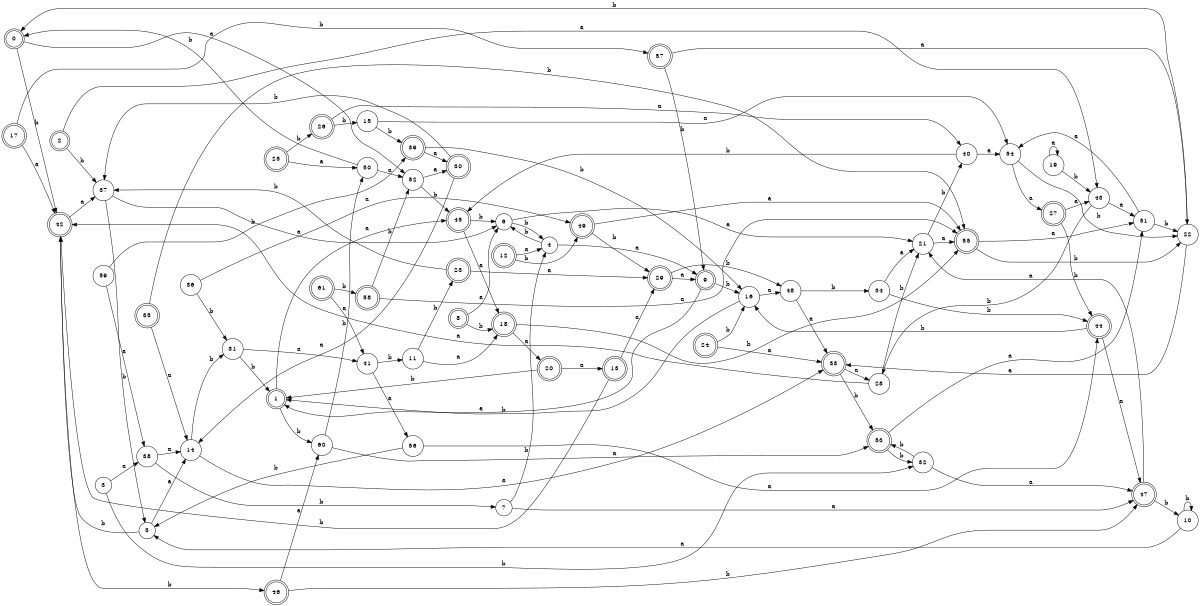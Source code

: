 digraph n50_4 {
__start0 [label="" shape="none"];

rankdir=LR;
size="8,5";

s0 [style="rounded,filled", color="black", fillcolor="white" shape="doublecircle", label="0"];
s1 [style="rounded,filled", color="black", fillcolor="white" shape="doublecircle", label="1"];
s2 [style="rounded,filled", color="black", fillcolor="white" shape="doublecircle", label="2"];
s3 [style="filled", color="black", fillcolor="white" shape="circle", label="3"];
s4 [style="filled", color="black", fillcolor="white" shape="circle", label="4"];
s5 [style="filled", color="black", fillcolor="white" shape="circle", label="5"];
s6 [style="filled", color="black", fillcolor="white" shape="circle", label="6"];
s7 [style="filled", color="black", fillcolor="white" shape="circle", label="7"];
s8 [style="rounded,filled", color="black", fillcolor="white" shape="doublecircle", label="8"];
s9 [style="rounded,filled", color="black", fillcolor="white" shape="doublecircle", label="9"];
s10 [style="filled", color="black", fillcolor="white" shape="circle", label="10"];
s11 [style="filled", color="black", fillcolor="white" shape="circle", label="11"];
s12 [style="rounded,filled", color="black", fillcolor="white" shape="doublecircle", label="12"];
s13 [style="rounded,filled", color="black", fillcolor="white" shape="doublecircle", label="13"];
s14 [style="filled", color="black", fillcolor="white" shape="circle", label="14"];
s15 [style="filled", color="black", fillcolor="white" shape="circle", label="15"];
s16 [style="filled", color="black", fillcolor="white" shape="circle", label="16"];
s17 [style="rounded,filled", color="black", fillcolor="white" shape="doublecircle", label="17"];
s18 [style="rounded,filled", color="black", fillcolor="white" shape="doublecircle", label="18"];
s19 [style="filled", color="black", fillcolor="white" shape="circle", label="19"];
s20 [style="rounded,filled", color="black", fillcolor="white" shape="doublecircle", label="20"];
s21 [style="filled", color="black", fillcolor="white" shape="circle", label="21"];
s22 [style="filled", color="black", fillcolor="white" shape="circle", label="22"];
s23 [style="rounded,filled", color="black", fillcolor="white" shape="doublecircle", label="23"];
s24 [style="rounded,filled", color="black", fillcolor="white" shape="doublecircle", label="24"];
s25 [style="rounded,filled", color="black", fillcolor="white" shape="doublecircle", label="25"];
s26 [style="rounded,filled", color="black", fillcolor="white" shape="doublecircle", label="26"];
s27 [style="rounded,filled", color="black", fillcolor="white" shape="doublecircle", label="27"];
s28 [style="filled", color="black", fillcolor="white" shape="circle", label="28"];
s29 [style="rounded,filled", color="black", fillcolor="white" shape="doublecircle", label="29"];
s30 [style="rounded,filled", color="black", fillcolor="white" shape="doublecircle", label="30"];
s31 [style="filled", color="black", fillcolor="white" shape="circle", label="31"];
s32 [style="filled", color="black", fillcolor="white" shape="circle", label="32"];
s33 [style="rounded,filled", color="black", fillcolor="white" shape="doublecircle", label="33"];
s34 [style="filled", color="black", fillcolor="white" shape="circle", label="34"];
s35 [style="rounded,filled", color="black", fillcolor="white" shape="doublecircle", label="35"];
s36 [style="filled", color="black", fillcolor="white" shape="circle", label="36"];
s37 [style="filled", color="black", fillcolor="white" shape="circle", label="37"];
s38 [style="filled", color="black", fillcolor="white" shape="circle", label="38"];
s39 [style="rounded,filled", color="black", fillcolor="white" shape="doublecircle", label="39"];
s40 [style="filled", color="black", fillcolor="white" shape="circle", label="40"];
s41 [style="filled", color="black", fillcolor="white" shape="circle", label="41"];
s42 [style="rounded,filled", color="black", fillcolor="white" shape="doublecircle", label="42"];
s43 [style="filled", color="black", fillcolor="white" shape="circle", label="43"];
s44 [style="rounded,filled", color="black", fillcolor="white" shape="doublecircle", label="44"];
s45 [style="rounded,filled", color="black", fillcolor="white" shape="doublecircle", label="45"];
s46 [style="rounded,filled", color="black", fillcolor="white" shape="doublecircle", label="46"];
s47 [style="rounded,filled", color="black", fillcolor="white" shape="doublecircle", label="47"];
s48 [style="filled", color="black", fillcolor="white" shape="circle", label="48"];
s49 [style="rounded,filled", color="black", fillcolor="white" shape="doublecircle", label="49"];
s50 [style="filled", color="black", fillcolor="white" shape="circle", label="50"];
s51 [style="filled", color="black", fillcolor="white" shape="circle", label="51"];
s52 [style="filled", color="black", fillcolor="white" shape="circle", label="52"];
s53 [style="rounded,filled", color="black", fillcolor="white" shape="doublecircle", label="53"];
s54 [style="filled", color="black", fillcolor="white" shape="circle", label="54"];
s55 [style="rounded,filled", color="black", fillcolor="white" shape="doublecircle", label="55"];
s56 [style="filled", color="black", fillcolor="white" shape="circle", label="56"];
s57 [style="rounded,filled", color="black", fillcolor="white" shape="doublecircle", label="57"];
s58 [style="rounded,filled", color="black", fillcolor="white" shape="doublecircle", label="58"];
s59 [style="filled", color="black", fillcolor="white" shape="circle", label="59"];
s60 [style="filled", color="black", fillcolor="white" shape="circle", label="60"];
s61 [style="rounded,filled", color="black", fillcolor="white" shape="doublecircle", label="61"];
s0 -> s52 [label="a"];
s0 -> s42 [label="b"];
s1 -> s45 [label="a"];
s1 -> s60 [label="b"];
s2 -> s43 [label="a"];
s2 -> s37 [label="b"];
s3 -> s38 [label="a"];
s3 -> s32 [label="b"];
s4 -> s9 [label="a"];
s4 -> s6 [label="b"];
s5 -> s14 [label="a"];
s5 -> s42 [label="b"];
s6 -> s21 [label="a"];
s6 -> s4 [label="b"];
s7 -> s47 [label="a"];
s7 -> s4 [label="b"];
s8 -> s6 [label="a"];
s8 -> s18 [label="b"];
s9 -> s1 [label="a"];
s9 -> s16 [label="b"];
s10 -> s5 [label="a"];
s10 -> s10 [label="b"];
s11 -> s18 [label="a"];
s11 -> s23 [label="b"];
s12 -> s4 [label="a"];
s12 -> s49 [label="b"];
s13 -> s29 [label="a"];
s13 -> s42 [label="b"];
s14 -> s33 [label="a"];
s14 -> s31 [label="b"];
s15 -> s54 [label="a"];
s15 -> s39 [label="b"];
s16 -> s48 [label="a"];
s16 -> s1 [label="b"];
s17 -> s42 [label="a"];
s17 -> s57 [label="b"];
s18 -> s20 [label="a"];
s18 -> s55 [label="b"];
s19 -> s19 [label="a"];
s19 -> s43 [label="b"];
s20 -> s13 [label="a"];
s20 -> s1 [label="b"];
s21 -> s55 [label="a"];
s21 -> s40 [label="b"];
s22 -> s33 [label="a"];
s22 -> s0 [label="b"];
s23 -> s29 [label="a"];
s23 -> s37 [label="b"];
s24 -> s33 [label="a"];
s24 -> s16 [label="b"];
s25 -> s50 [label="a"];
s25 -> s26 [label="b"];
s26 -> s40 [label="a"];
s26 -> s15 [label="b"];
s27 -> s43 [label="a"];
s27 -> s44 [label="b"];
s28 -> s42 [label="a"];
s28 -> s21 [label="b"];
s29 -> s9 [label="a"];
s29 -> s48 [label="b"];
s30 -> s14 [label="a"];
s30 -> s37 [label="b"];
s31 -> s41 [label="a"];
s31 -> s1 [label="b"];
s32 -> s47 [label="a"];
s32 -> s53 [label="b"];
s33 -> s28 [label="a"];
s33 -> s53 [label="b"];
s34 -> s21 [label="a"];
s34 -> s44 [label="b"];
s35 -> s14 [label="a"];
s35 -> s55 [label="b"];
s36 -> s49 [label="a"];
s36 -> s31 [label="b"];
s37 -> s6 [label="a"];
s37 -> s5 [label="b"];
s38 -> s14 [label="a"];
s38 -> s7 [label="b"];
s39 -> s30 [label="a"];
s39 -> s16 [label="b"];
s40 -> s54 [label="a"];
s40 -> s45 [label="b"];
s41 -> s56 [label="a"];
s41 -> s11 [label="b"];
s42 -> s37 [label="a"];
s42 -> s46 [label="b"];
s43 -> s51 [label="a"];
s43 -> s28 [label="b"];
s44 -> s47 [label="a"];
s44 -> s16 [label="b"];
s45 -> s18 [label="a"];
s45 -> s6 [label="b"];
s46 -> s60 [label="a"];
s46 -> s47 [label="b"];
s47 -> s21 [label="a"];
s47 -> s10 [label="b"];
s48 -> s33 [label="a"];
s48 -> s34 [label="b"];
s49 -> s55 [label="a"];
s49 -> s29 [label="b"];
s50 -> s52 [label="a"];
s50 -> s0 [label="b"];
s51 -> s54 [label="a"];
s51 -> s22 [label="b"];
s52 -> s30 [label="a"];
s52 -> s45 [label="b"];
s53 -> s51 [label="a"];
s53 -> s32 [label="b"];
s54 -> s27 [label="a"];
s54 -> s22 [label="b"];
s55 -> s51 [label="a"];
s55 -> s22 [label="b"];
s56 -> s44 [label="a"];
s56 -> s5 [label="b"];
s57 -> s22 [label="a"];
s57 -> s9 [label="b"];
s58 -> s55 [label="a"];
s58 -> s52 [label="b"];
s59 -> s38 [label="a"];
s59 -> s39 [label="b"];
s60 -> s53 [label="a"];
s60 -> s50 [label="b"];
s61 -> s41 [label="a"];
s61 -> s58 [label="b"];

}